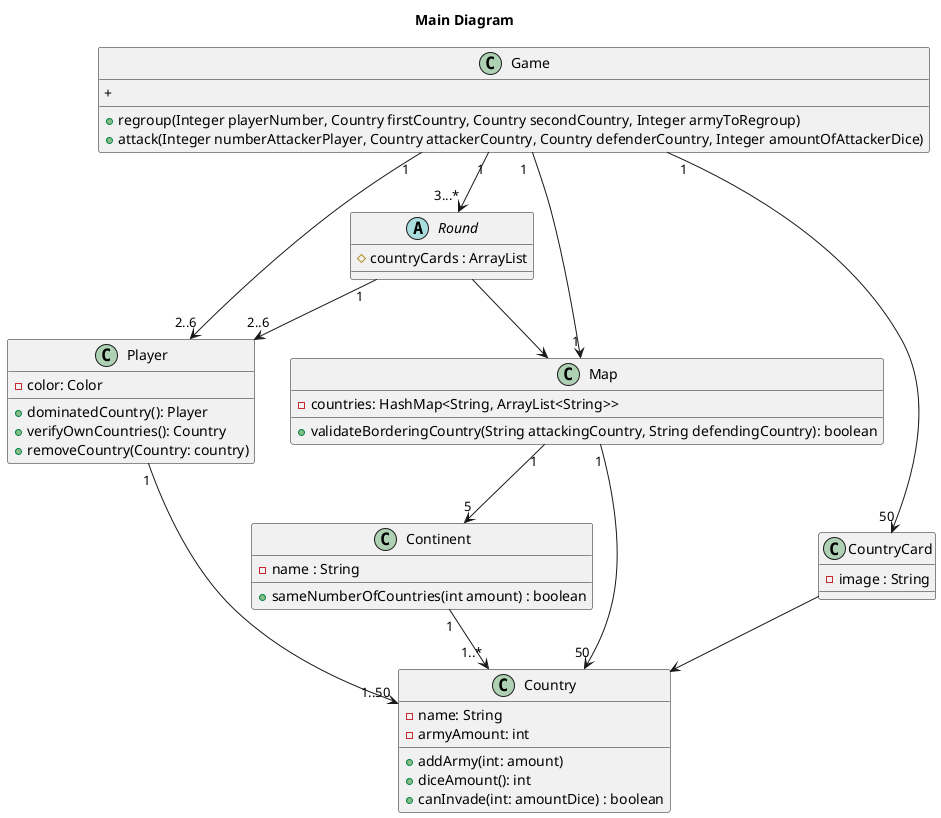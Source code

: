 @startuml
title "Main Diagram"
class Game{
+ regroup(Integer playerNumber, Country firstCountry, Country secondCountry, Integer armyToRegroup)
+ attack(Integer numberAttackerPlayer, Country attackerCountry, Country defenderCountry, Integer amountOfAttackerDice)
+
}
class Player{
-color: Color
+ dominatedCountry(): Player
+ verifyOwnCountries(): Country
+ removeCountry(Country: country)

}


class Map{
- countries: HashMap<String, ArrayList<String>>
+ validateBorderingCountry(String attackingCountry, String defendingCountry): boolean
}

class Continent {
- name : String
+ sameNumberOfCountries(int amount) : boolean
}

class Country{
- name: String
- armyAmount: int
+ addArmy(int: amount)
+ diceAmount(): int
+ canInvade(int: amountDice) : boolean
}
abstract Round{
# countryCards : ArrayList
}

class CountryCard{
- image : String
}

Game "1"--> "2..6" Player
Game "1  "--> "1" Map
Game "1" --> "3...*" Round
Game "1" --> "50" CountryCard

Round --> Map
Round "1" --> "2..6" Player

Map "1"--> "50" Country
Map "1"--> "5" Continent

Continent "1"-->"1..*" Country

Player "1" --> "1..50" Country

CountryCard --> Country


@enduml
